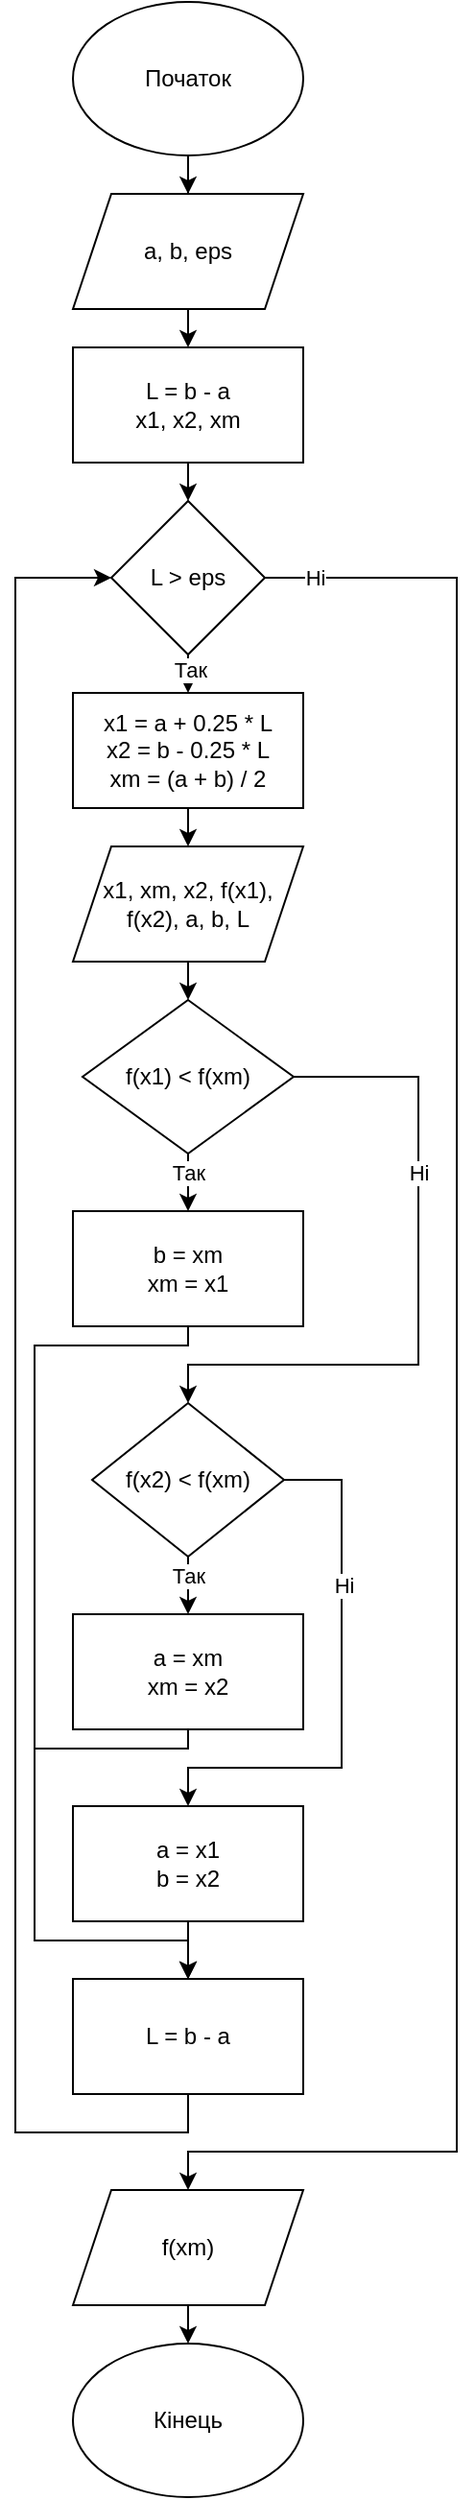 <mxfile version="20.4.0" type="device"><diagram id="C5RBs43oDa-KdzZeNtuy" name="Page-1"><mxGraphModel dx="1662" dy="790" grid="1" gridSize="10" guides="1" tooltips="1" connect="1" arrows="1" fold="1" page="1" pageScale="1" pageWidth="827" pageHeight="1169" math="0" shadow="0"><root><mxCell id="WIyWlLk6GJQsqaUBKTNV-0"/><mxCell id="WIyWlLk6GJQsqaUBKTNV-1" parent="WIyWlLk6GJQsqaUBKTNV-0"/><mxCell id="Wcq8v0Spzg4cRM6Dpt8Z-5" style="edgeStyle=orthogonalEdgeStyle;rounded=0;orthogonalLoop=1;jettySize=auto;html=1;exitX=0.5;exitY=1;exitDx=0;exitDy=0;entryX=0.5;entryY=0;entryDx=0;entryDy=0;" parent="WIyWlLk6GJQsqaUBKTNV-1" source="Wcq8v0Spzg4cRM6Dpt8Z-0" target="Wcq8v0Spzg4cRM6Dpt8Z-4" edge="1"><mxGeometry relative="1" as="geometry"/></mxCell><mxCell id="Wcq8v0Spzg4cRM6Dpt8Z-0" value="a, b, eps" style="shape=parallelogram;perimeter=parallelogramPerimeter;whiteSpace=wrap;html=1;fixedSize=1;" parent="WIyWlLk6GJQsqaUBKTNV-1" vertex="1"><mxGeometry x="340" y="100" width="120" height="60" as="geometry"/></mxCell><mxCell id="Wcq8v0Spzg4cRM6Dpt8Z-3" style="edgeStyle=orthogonalEdgeStyle;rounded=0;orthogonalLoop=1;jettySize=auto;html=1;exitX=0.5;exitY=1;exitDx=0;exitDy=0;" parent="WIyWlLk6GJQsqaUBKTNV-1" source="Wcq8v0Spzg4cRM6Dpt8Z-1" target="Wcq8v0Spzg4cRM6Dpt8Z-0" edge="1"><mxGeometry relative="1" as="geometry"/></mxCell><mxCell id="Wcq8v0Spzg4cRM6Dpt8Z-1" value="Початок" style="ellipse;whiteSpace=wrap;html=1;" parent="WIyWlLk6GJQsqaUBKTNV-1" vertex="1"><mxGeometry x="340" width="120" height="80" as="geometry"/></mxCell><mxCell id="Wcq8v0Spzg4cRM6Dpt8Z-2" value="Кінець" style="ellipse;whiteSpace=wrap;html=1;" parent="WIyWlLk6GJQsqaUBKTNV-1" vertex="1"><mxGeometry x="340" y="1220" width="120" height="80" as="geometry"/></mxCell><mxCell id="Wcq8v0Spzg4cRM6Dpt8Z-7" style="edgeStyle=orthogonalEdgeStyle;rounded=0;orthogonalLoop=1;jettySize=auto;html=1;exitX=0.5;exitY=1;exitDx=0;exitDy=0;entryX=0.5;entryY=0;entryDx=0;entryDy=0;" parent="WIyWlLk6GJQsqaUBKTNV-1" source="Wcq8v0Spzg4cRM6Dpt8Z-4" target="Wcq8v0Spzg4cRM6Dpt8Z-6" edge="1"><mxGeometry relative="1" as="geometry"/></mxCell><mxCell id="Wcq8v0Spzg4cRM6Dpt8Z-4" value="L = b - a&lt;br&gt;x1, x2, xm" style="rounded=0;whiteSpace=wrap;html=1;" parent="WIyWlLk6GJQsqaUBKTNV-1" vertex="1"><mxGeometry x="340" y="180" width="120" height="60" as="geometry"/></mxCell><mxCell id="Wcq8v0Spzg4cRM6Dpt8Z-9" style="edgeStyle=orthogonalEdgeStyle;rounded=0;orthogonalLoop=1;jettySize=auto;html=1;exitX=0.5;exitY=1;exitDx=0;exitDy=0;entryX=0.5;entryY=0;entryDx=0;entryDy=0;" parent="WIyWlLk6GJQsqaUBKTNV-1" source="Wcq8v0Spzg4cRM6Dpt8Z-6" target="Wcq8v0Spzg4cRM6Dpt8Z-8" edge="1"><mxGeometry relative="1" as="geometry"/></mxCell><mxCell id="Wcq8v0Spzg4cRM6Dpt8Z-37" value="Так" style="edgeLabel;html=1;align=center;verticalAlign=middle;resizable=0;points=[];" parent="Wcq8v0Spzg4cRM6Dpt8Z-9" vertex="1" connectable="0"><mxGeometry x="-0.271" y="1" relative="1" as="geometry"><mxPoint as="offset"/></mxGeometry></mxCell><mxCell id="Wcq8v0Spzg4cRM6Dpt8Z-39" style="edgeStyle=orthogonalEdgeStyle;rounded=0;orthogonalLoop=1;jettySize=auto;html=1;exitX=1;exitY=0.5;exitDx=0;exitDy=0;entryX=0.5;entryY=0;entryDx=0;entryDy=0;" parent="WIyWlLk6GJQsqaUBKTNV-1" source="Wcq8v0Spzg4cRM6Dpt8Z-6" target="Wcq8v0Spzg4cRM6Dpt8Z-38" edge="1"><mxGeometry relative="1" as="geometry"><Array as="points"><mxPoint x="540" y="300"/><mxPoint x="540" y="1120"/><mxPoint x="400" y="1120"/></Array></mxGeometry></mxCell><mxCell id="Wcq8v0Spzg4cRM6Dpt8Z-42" value="Ні" style="edgeLabel;html=1;align=center;verticalAlign=middle;resizable=0;points=[];" parent="Wcq8v0Spzg4cRM6Dpt8Z-39" vertex="1" connectable="0"><mxGeometry x="-0.862" y="-2" relative="1" as="geometry"><mxPoint x="-49" y="-2" as="offset"/></mxGeometry></mxCell><mxCell id="Wcq8v0Spzg4cRM6Dpt8Z-6" value="L &amp;gt; eps" style="rhombus;whiteSpace=wrap;html=1;" parent="WIyWlLk6GJQsqaUBKTNV-1" vertex="1"><mxGeometry x="360" y="260" width="80" height="80" as="geometry"/></mxCell><mxCell id="8g5QLFM78H4jsA-IECpX-1" style="edgeStyle=orthogonalEdgeStyle;rounded=0;orthogonalLoop=1;jettySize=auto;html=1;exitX=0.5;exitY=1;exitDx=0;exitDy=0;entryX=0.5;entryY=0;entryDx=0;entryDy=0;" edge="1" parent="WIyWlLk6GJQsqaUBKTNV-1" source="Wcq8v0Spzg4cRM6Dpt8Z-8" target="8g5QLFM78H4jsA-IECpX-0"><mxGeometry relative="1" as="geometry"/></mxCell><mxCell id="Wcq8v0Spzg4cRM6Dpt8Z-8" value="x1 = a + 0.25 * L&lt;br&gt;x2 = b - 0.25 * L&lt;br&gt;xm = (a + b) / 2" style="rounded=0;whiteSpace=wrap;html=1;" parent="WIyWlLk6GJQsqaUBKTNV-1" vertex="1"><mxGeometry x="340" y="360" width="120" height="60" as="geometry"/></mxCell><mxCell id="Wcq8v0Spzg4cRM6Dpt8Z-17" style="edgeStyle=orthogonalEdgeStyle;rounded=0;orthogonalLoop=1;jettySize=auto;html=1;exitX=0.5;exitY=1;exitDx=0;exitDy=0;entryX=0.5;entryY=0;entryDx=0;entryDy=0;" parent="WIyWlLk6GJQsqaUBKTNV-1" source="Wcq8v0Spzg4cRM6Dpt8Z-11" target="Wcq8v0Spzg4cRM6Dpt8Z-16" edge="1"><mxGeometry relative="1" as="geometry"/></mxCell><mxCell id="Wcq8v0Spzg4cRM6Dpt8Z-18" value="Так" style="edgeLabel;html=1;align=center;verticalAlign=middle;resizable=0;points=[];" parent="Wcq8v0Spzg4cRM6Dpt8Z-17" vertex="1" connectable="0"><mxGeometry x="-0.331" relative="1" as="geometry"><mxPoint as="offset"/></mxGeometry></mxCell><mxCell id="Wcq8v0Spzg4cRM6Dpt8Z-20" style="edgeStyle=orthogonalEdgeStyle;rounded=0;orthogonalLoop=1;jettySize=auto;html=1;exitX=1;exitY=0.5;exitDx=0;exitDy=0;entryX=0.5;entryY=0;entryDx=0;entryDy=0;" parent="WIyWlLk6GJQsqaUBKTNV-1" source="Wcq8v0Spzg4cRM6Dpt8Z-11" target="Wcq8v0Spzg4cRM6Dpt8Z-22" edge="1"><mxGeometry relative="1" as="geometry"><mxPoint x="400" y="740" as="targetPoint"/><Array as="points"><mxPoint x="520" y="560"/><mxPoint x="520" y="710"/><mxPoint x="400" y="710"/></Array></mxGeometry></mxCell><mxCell id="Wcq8v0Spzg4cRM6Dpt8Z-21" value="Ні" style="edgeLabel;html=1;align=center;verticalAlign=middle;resizable=0;points=[];" parent="Wcq8v0Spzg4cRM6Dpt8Z-20" vertex="1" connectable="0"><mxGeometry x="-0.42" relative="1" as="geometry"><mxPoint y="12" as="offset"/></mxGeometry></mxCell><mxCell id="Wcq8v0Spzg4cRM6Dpt8Z-11" value="f(x1) &amp;lt; f(xm)" style="rhombus;whiteSpace=wrap;html=1;" parent="WIyWlLk6GJQsqaUBKTNV-1" vertex="1"><mxGeometry x="345" y="520" width="110" height="80" as="geometry"/></mxCell><mxCell id="Wcq8v0Spzg4cRM6Dpt8Z-32" style="edgeStyle=orthogonalEdgeStyle;rounded=0;orthogonalLoop=1;jettySize=auto;html=1;exitX=0.5;exitY=1;exitDx=0;exitDy=0;entryX=0.5;entryY=0;entryDx=0;entryDy=0;" parent="WIyWlLk6GJQsqaUBKTNV-1" source="Wcq8v0Spzg4cRM6Dpt8Z-16" target="Wcq8v0Spzg4cRM6Dpt8Z-29" edge="1"><mxGeometry relative="1" as="geometry"><Array as="points"><mxPoint x="400" y="700"/><mxPoint x="320" y="700"/><mxPoint x="320" y="1010"/><mxPoint x="400" y="1010"/></Array></mxGeometry></mxCell><mxCell id="Wcq8v0Spzg4cRM6Dpt8Z-16" value="b = xm&lt;br&gt;xm = x1" style="rounded=0;whiteSpace=wrap;html=1;" parent="WIyWlLk6GJQsqaUBKTNV-1" vertex="1"><mxGeometry x="340" y="630" width="120" height="60" as="geometry"/></mxCell><mxCell id="Wcq8v0Spzg4cRM6Dpt8Z-24" style="edgeStyle=orthogonalEdgeStyle;rounded=0;orthogonalLoop=1;jettySize=auto;html=1;exitX=0.5;exitY=1;exitDx=0;exitDy=0;entryX=0.5;entryY=0;entryDx=0;entryDy=0;" parent="WIyWlLk6GJQsqaUBKTNV-1" source="Wcq8v0Spzg4cRM6Dpt8Z-22" target="Wcq8v0Spzg4cRM6Dpt8Z-23" edge="1"><mxGeometry relative="1" as="geometry"/></mxCell><mxCell id="Wcq8v0Spzg4cRM6Dpt8Z-25" value="Так" style="edgeLabel;html=1;align=center;verticalAlign=middle;resizable=0;points=[];" parent="Wcq8v0Spzg4cRM6Dpt8Z-24" vertex="1" connectable="0"><mxGeometry x="-0.357" relative="1" as="geometry"><mxPoint as="offset"/></mxGeometry></mxCell><mxCell id="Wcq8v0Spzg4cRM6Dpt8Z-27" style="edgeStyle=orthogonalEdgeStyle;rounded=0;orthogonalLoop=1;jettySize=auto;html=1;exitX=1;exitY=0.5;exitDx=0;exitDy=0;entryX=0.5;entryY=0;entryDx=0;entryDy=0;" parent="WIyWlLk6GJQsqaUBKTNV-1" source="Wcq8v0Spzg4cRM6Dpt8Z-22" target="Wcq8v0Spzg4cRM6Dpt8Z-26" edge="1"><mxGeometry relative="1" as="geometry"><Array as="points"><mxPoint x="480" y="770"/><mxPoint x="480" y="920"/><mxPoint x="400" y="920"/></Array></mxGeometry></mxCell><mxCell id="Wcq8v0Spzg4cRM6Dpt8Z-28" value="Ні" style="edgeLabel;html=1;align=center;verticalAlign=middle;resizable=0;points=[];" parent="Wcq8v0Spzg4cRM6Dpt8Z-27" vertex="1" connectable="0"><mxGeometry x="-0.396" y="1" relative="1" as="geometry"><mxPoint as="offset"/></mxGeometry></mxCell><mxCell id="Wcq8v0Spzg4cRM6Dpt8Z-22" value="f(x2) &amp;lt; f(xm)" style="rhombus;whiteSpace=wrap;html=1;" parent="WIyWlLk6GJQsqaUBKTNV-1" vertex="1"><mxGeometry x="350" y="730" width="100" height="80" as="geometry"/></mxCell><mxCell id="Wcq8v0Spzg4cRM6Dpt8Z-31" style="edgeStyle=orthogonalEdgeStyle;rounded=0;orthogonalLoop=1;jettySize=auto;html=1;exitX=0.5;exitY=1;exitDx=0;exitDy=0;entryX=0.5;entryY=0;entryDx=0;entryDy=0;" parent="WIyWlLk6GJQsqaUBKTNV-1" source="Wcq8v0Spzg4cRM6Dpt8Z-23" target="Wcq8v0Spzg4cRM6Dpt8Z-29" edge="1"><mxGeometry relative="1" as="geometry"><Array as="points"><mxPoint x="400" y="910"/><mxPoint x="320" y="910"/><mxPoint x="320" y="1010"/><mxPoint x="400" y="1010"/></Array></mxGeometry></mxCell><mxCell id="Wcq8v0Spzg4cRM6Dpt8Z-23" value="a = xm&lt;br&gt;xm = x2" style="rounded=0;whiteSpace=wrap;html=1;" parent="WIyWlLk6GJQsqaUBKTNV-1" vertex="1"><mxGeometry x="340" y="840" width="120" height="60" as="geometry"/></mxCell><mxCell id="Wcq8v0Spzg4cRM6Dpt8Z-30" style="edgeStyle=orthogonalEdgeStyle;rounded=0;orthogonalLoop=1;jettySize=auto;html=1;exitX=0.5;exitY=1;exitDx=0;exitDy=0;entryX=0.5;entryY=0;entryDx=0;entryDy=0;" parent="WIyWlLk6GJQsqaUBKTNV-1" source="Wcq8v0Spzg4cRM6Dpt8Z-26" target="Wcq8v0Spzg4cRM6Dpt8Z-29" edge="1"><mxGeometry relative="1" as="geometry"/></mxCell><mxCell id="Wcq8v0Spzg4cRM6Dpt8Z-26" value="a = x1&lt;br&gt;b = x2" style="rounded=0;whiteSpace=wrap;html=1;" parent="WIyWlLk6GJQsqaUBKTNV-1" vertex="1"><mxGeometry x="340" y="940" width="120" height="60" as="geometry"/></mxCell><mxCell id="Wcq8v0Spzg4cRM6Dpt8Z-36" style="edgeStyle=orthogonalEdgeStyle;rounded=0;orthogonalLoop=1;jettySize=auto;html=1;exitX=0.5;exitY=1;exitDx=0;exitDy=0;entryX=0;entryY=0.5;entryDx=0;entryDy=0;" parent="WIyWlLk6GJQsqaUBKTNV-1" source="Wcq8v0Spzg4cRM6Dpt8Z-29" target="Wcq8v0Spzg4cRM6Dpt8Z-6" edge="1"><mxGeometry relative="1" as="geometry"><mxPoint x="310" y="300" as="targetPoint"/><Array as="points"><mxPoint x="400" y="1110"/><mxPoint x="310" y="1110"/><mxPoint x="310" y="300"/></Array></mxGeometry></mxCell><mxCell id="Wcq8v0Spzg4cRM6Dpt8Z-29" value="L = b - a" style="rounded=0;whiteSpace=wrap;html=1;" parent="WIyWlLk6GJQsqaUBKTNV-1" vertex="1"><mxGeometry x="340" y="1030" width="120" height="60" as="geometry"/></mxCell><mxCell id="Wcq8v0Spzg4cRM6Dpt8Z-40" style="edgeStyle=orthogonalEdgeStyle;rounded=0;orthogonalLoop=1;jettySize=auto;html=1;exitX=0.5;exitY=1;exitDx=0;exitDy=0;entryX=0.5;entryY=0;entryDx=0;entryDy=0;" parent="WIyWlLk6GJQsqaUBKTNV-1" source="Wcq8v0Spzg4cRM6Dpt8Z-38" target="Wcq8v0Spzg4cRM6Dpt8Z-2" edge="1"><mxGeometry relative="1" as="geometry"/></mxCell><mxCell id="Wcq8v0Spzg4cRM6Dpt8Z-38" value="f(xm)" style="shape=parallelogram;perimeter=parallelogramPerimeter;whiteSpace=wrap;html=1;fixedSize=1;" parent="WIyWlLk6GJQsqaUBKTNV-1" vertex="1"><mxGeometry x="340" y="1140" width="120" height="60" as="geometry"/></mxCell><mxCell id="8g5QLFM78H4jsA-IECpX-2" style="edgeStyle=orthogonalEdgeStyle;rounded=0;orthogonalLoop=1;jettySize=auto;html=1;exitX=0.5;exitY=1;exitDx=0;exitDy=0;entryX=0.5;entryY=0;entryDx=0;entryDy=0;" edge="1" parent="WIyWlLk6GJQsqaUBKTNV-1" source="8g5QLFM78H4jsA-IECpX-0" target="Wcq8v0Spzg4cRM6Dpt8Z-11"><mxGeometry relative="1" as="geometry"/></mxCell><mxCell id="8g5QLFM78H4jsA-IECpX-0" value="x1, xm, x2, f(x1), f(x2), a, b, L" style="shape=parallelogram;perimeter=parallelogramPerimeter;whiteSpace=wrap;html=1;fixedSize=1;" vertex="1" parent="WIyWlLk6GJQsqaUBKTNV-1"><mxGeometry x="340" y="440" width="120" height="60" as="geometry"/></mxCell></root></mxGraphModel></diagram></mxfile>